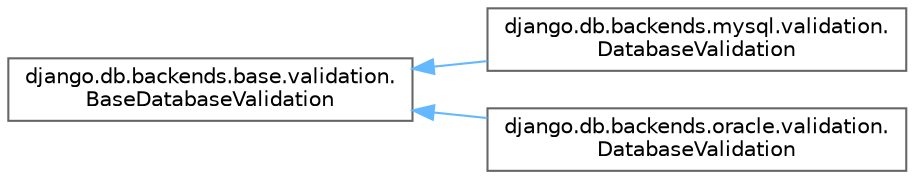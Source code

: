 digraph "Graphical Class Hierarchy"
{
 // LATEX_PDF_SIZE
  bgcolor="transparent";
  edge [fontname=Helvetica,fontsize=10,labelfontname=Helvetica,labelfontsize=10];
  node [fontname=Helvetica,fontsize=10,shape=box,height=0.2,width=0.4];
  rankdir="LR";
  Node0 [id="Node000000",label="django.db.backends.base.validation.\lBaseDatabaseValidation",height=0.2,width=0.4,color="grey40", fillcolor="white", style="filled",URL="$classdjango_1_1db_1_1backends_1_1base_1_1validation_1_1_base_database_validation.html",tooltip=" "];
  Node0 -> Node1 [id="edge1439_Node000000_Node000001",dir="back",color="steelblue1",style="solid",tooltip=" "];
  Node1 [id="Node000001",label="django.db.backends.mysql.validation.\lDatabaseValidation",height=0.2,width=0.4,color="grey40", fillcolor="white", style="filled",URL="$classdjango_1_1db_1_1backends_1_1mysql_1_1validation_1_1_database_validation.html",tooltip=" "];
  Node0 -> Node2 [id="edge1440_Node000000_Node000002",dir="back",color="steelblue1",style="solid",tooltip=" "];
  Node2 [id="Node000002",label="django.db.backends.oracle.validation.\lDatabaseValidation",height=0.2,width=0.4,color="grey40", fillcolor="white", style="filled",URL="$classdjango_1_1db_1_1backends_1_1oracle_1_1validation_1_1_database_validation.html",tooltip=" "];
}
